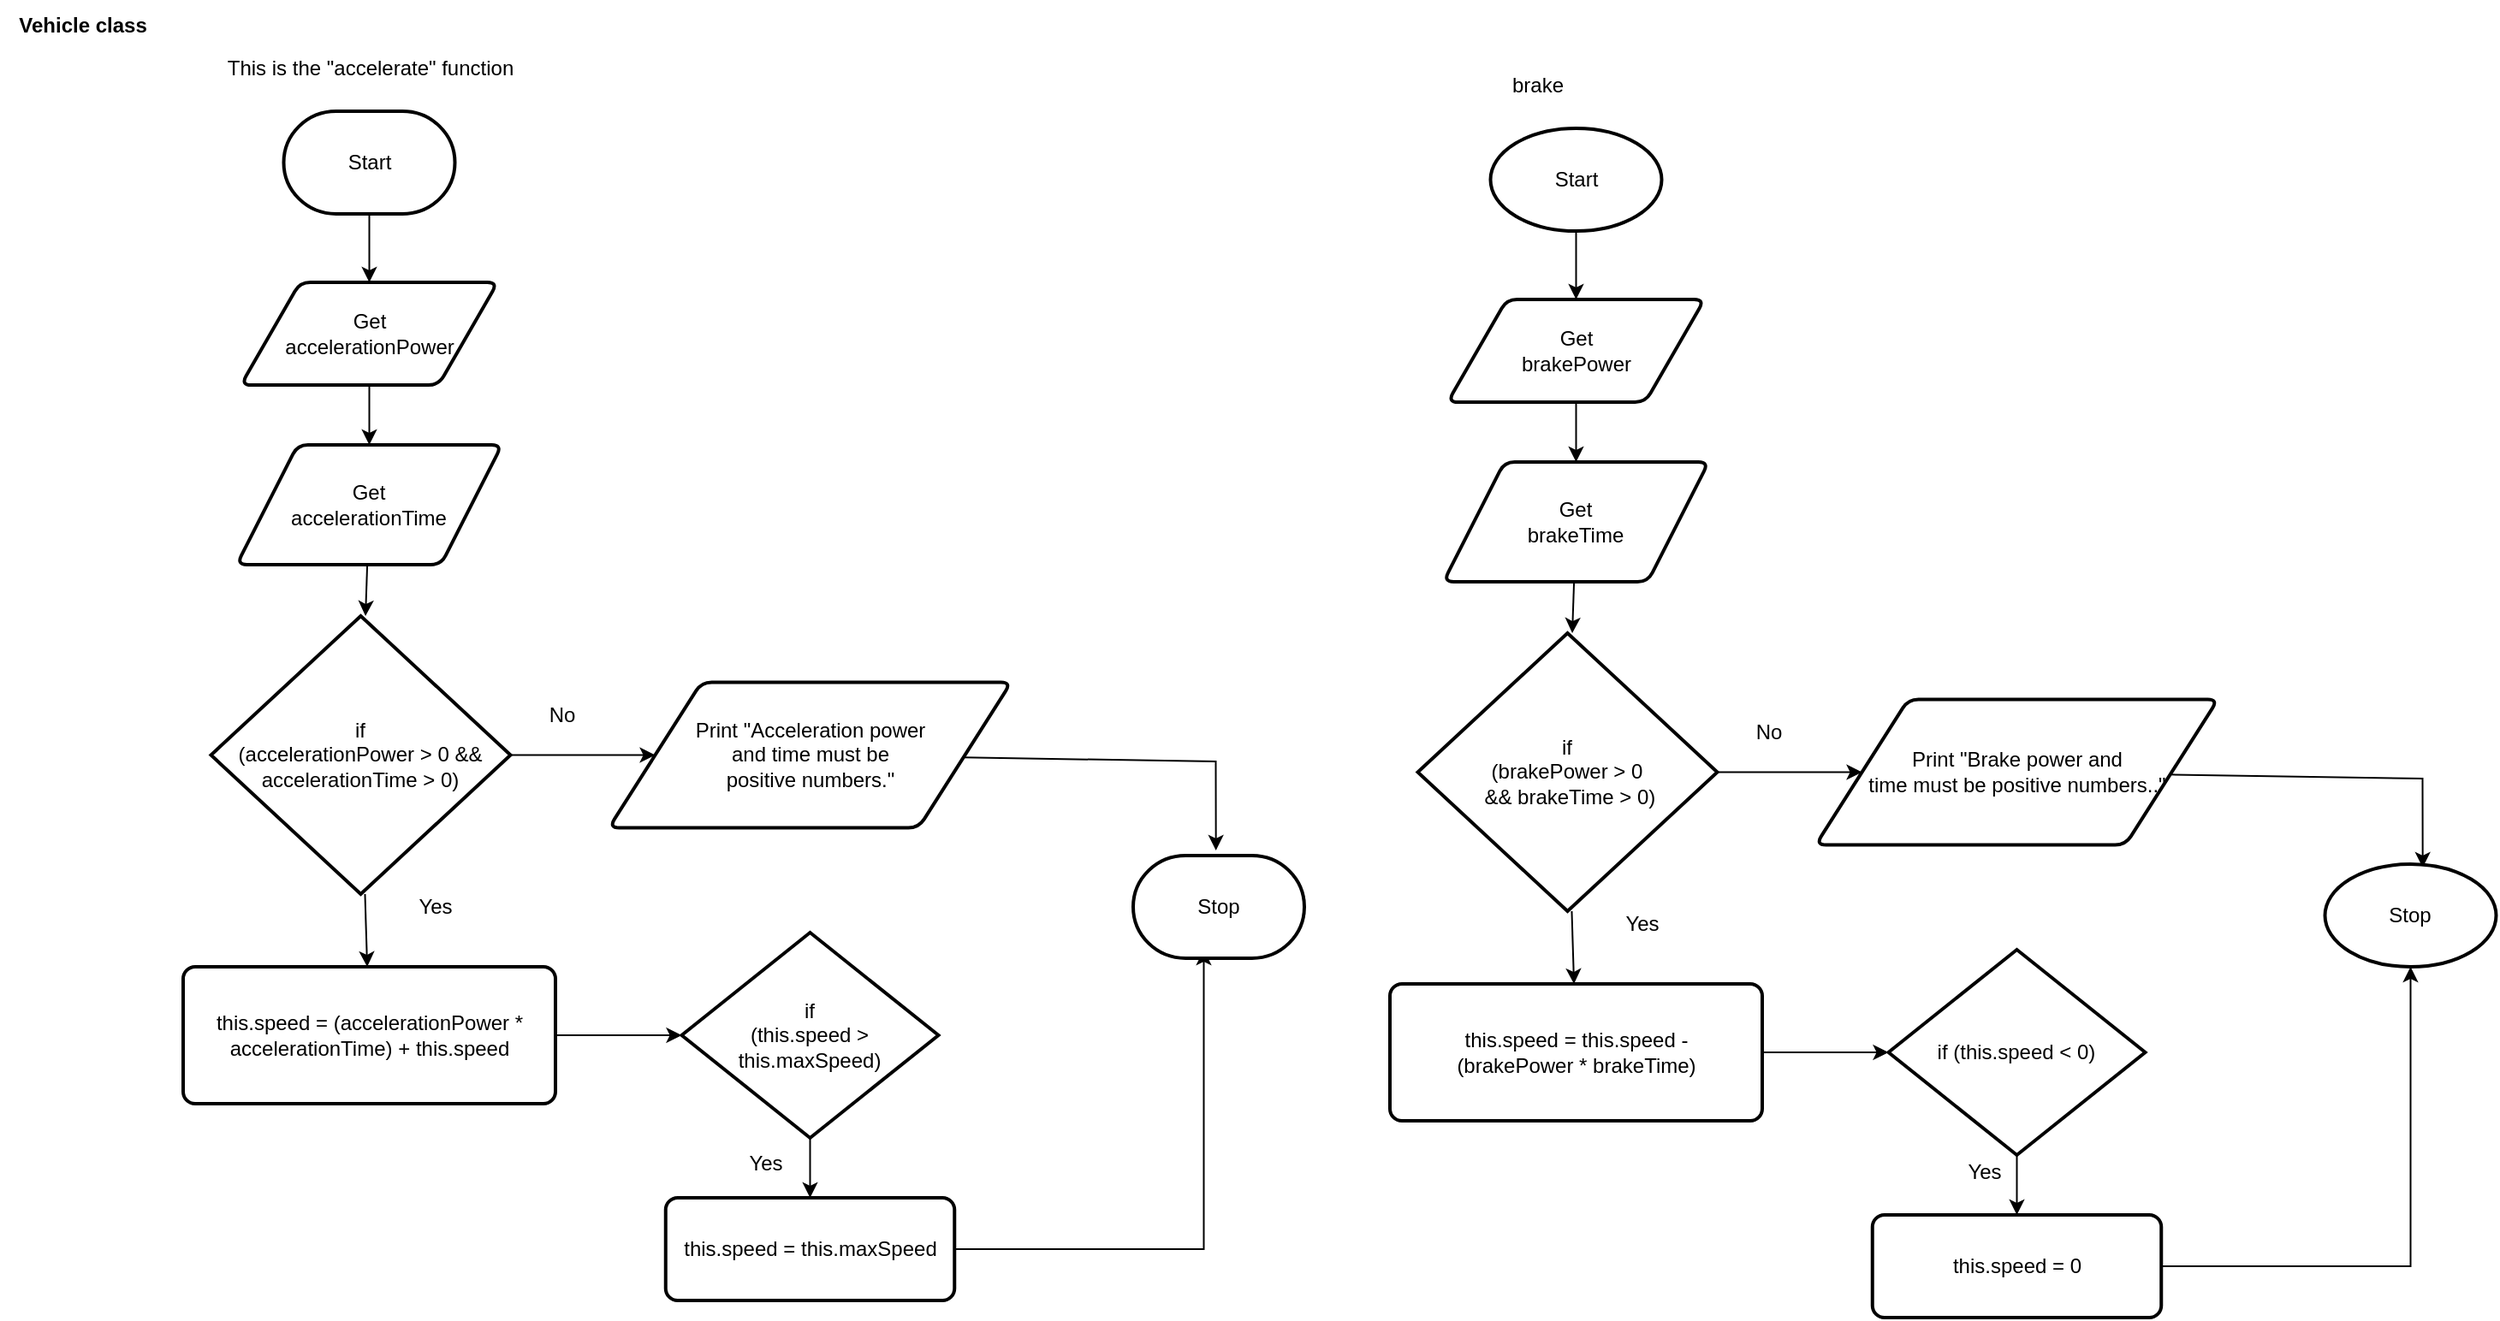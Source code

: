 <mxfile>
    <diagram id="5gMrNbhCcvMap2-kCo8e" name="Page-1">
        <mxGraphModel dx="1913" dy="658" grid="1" gridSize="5" guides="1" tooltips="1" connect="1" arrows="1" fold="1" page="1" pageScale="1" pageWidth="827" pageHeight="1169" math="0" shadow="0">
            <root>
                <mxCell id="0"/>
                <mxCell id="1" parent="0"/>
                <mxCell id="268" style="edgeStyle=none;html=1;entryX=0.5;entryY=0;entryDx=0;entryDy=0;fontSize=12;" parent="1" edge="1">
                    <mxGeometry relative="1" as="geometry">
                        <mxPoint x="370" y="340" as="sourcePoint"/>
                    </mxGeometry>
                </mxCell>
                <mxCell id="270" style="edgeStyle=none;html=1;fontSize=12;" parent="1" edge="1">
                    <mxGeometry relative="1" as="geometry">
                        <mxPoint x="408.5" y="410" as="sourcePoint"/>
                    </mxGeometry>
                </mxCell>
                <mxCell id="278" style="edgeStyle=none;html=1;entryX=0;entryY=0.5;entryDx=0;entryDy=0;fontSize=9;" parent="1" edge="1">
                    <mxGeometry relative="1" as="geometry">
                        <mxPoint x="559.5" y="210" as="sourcePoint"/>
                    </mxGeometry>
                </mxCell>
                <mxCell id="302" value="&lt;b&gt;Vehicle class&lt;/b&gt;" style="text;html=1;align=center;verticalAlign=middle;resizable=0;points=[];autosize=1;strokeColor=none;fillColor=none;" parent="1" vertex="1">
                    <mxGeometry x="-2" y="5" width="95" height="30" as="geometry"/>
                </mxCell>
                <mxCell id="414" style="edgeStyle=none;html=1;fontSize=12;" parent="1" target="365" edge="1">
                    <mxGeometry relative="1" as="geometry">
                        <mxPoint x="213.75" y="130" as="sourcePoint"/>
                    </mxGeometry>
                </mxCell>
                <mxCell id="359" value="This is the &quot;accelerate&quot; function" style="text;html=1;align=center;verticalAlign=middle;resizable=0;points=[];autosize=1;strokeColor=none;fillColor=none;" parent="1" vertex="1">
                    <mxGeometry x="118.75" y="30" width="190" height="30" as="geometry"/>
                </mxCell>
                <mxCell id="415" style="edgeStyle=none;html=1;fontSize=12;" parent="1" source="365" target="367" edge="1">
                    <mxGeometry relative="1" as="geometry"/>
                </mxCell>
                <mxCell id="365" value="Get&lt;br style=&quot;font-size: 12px;&quot;&gt;accelerationPower" style="shape=parallelogram;html=1;strokeWidth=2;perimeter=parallelogramPerimeter;whiteSpace=wrap;rounded=1;arcSize=12;size=0.23;fontSize=12;" parent="1" vertex="1">
                    <mxGeometry x="138.75" y="170" width="150" height="60" as="geometry"/>
                </mxCell>
                <mxCell id="417" style="edgeStyle=none;html=1;fontSize=12;" parent="1" source="367" target="416" edge="1">
                    <mxGeometry relative="1" as="geometry"/>
                </mxCell>
                <mxCell id="367" value="Get&lt;br style=&quot;font-size: 12px;&quot;&gt;accelerationTime" style="shape=parallelogram;html=1;strokeWidth=2;perimeter=parallelogramPerimeter;whiteSpace=wrap;rounded=1;arcSize=12;size=0.23;fontSize=12;" parent="1" vertex="1">
                    <mxGeometry x="136.25" y="265" width="155" height="70" as="geometry"/>
                </mxCell>
                <mxCell id="419" style="edgeStyle=none;html=1;fontSize=12;" parent="1" source="416" target="418" edge="1">
                    <mxGeometry relative="1" as="geometry"/>
                </mxCell>
                <mxCell id="430" style="edgeStyle=none;html=1;fontSize=12;" parent="1" source="416" target="424" edge="1">
                    <mxGeometry relative="1" as="geometry"/>
                </mxCell>
                <mxCell id="416" value="if &lt;br&gt;(accelerationPower &amp;gt; 0 &amp;amp;&amp;amp; accelerationTime &amp;gt; 0)" style="strokeWidth=2;html=1;shape=mxgraph.flowchart.decision;whiteSpace=wrap;fontSize=12;" parent="1" vertex="1">
                    <mxGeometry x="121.25" y="365" width="175" height="162.5" as="geometry"/>
                </mxCell>
                <mxCell id="421" style="edgeStyle=none;html=1;entryX=0;entryY=0.5;entryDx=0;entryDy=0;entryPerimeter=0;fontSize=12;" parent="1" source="418" target="420" edge="1">
                    <mxGeometry relative="1" as="geometry"/>
                </mxCell>
                <mxCell id="418" value="this.speed = (accelerationPower * accelerationTime) + this.speed" style="rounded=1;whiteSpace=wrap;html=1;absoluteArcSize=1;arcSize=14;strokeWidth=2;fontSize=12;" parent="1" vertex="1">
                    <mxGeometry x="105" y="570" width="217.5" height="80" as="geometry"/>
                </mxCell>
                <mxCell id="429" style="edgeStyle=none;html=1;fontSize=12;" parent="1" source="420" target="422" edge="1">
                    <mxGeometry relative="1" as="geometry"/>
                </mxCell>
                <mxCell id="420" value="if &lt;br&gt;(this.speed &amp;gt; this.maxSpeed)" style="strokeWidth=2;html=1;shape=mxgraph.flowchart.decision;whiteSpace=wrap;fontSize=12;" parent="1" vertex="1">
                    <mxGeometry x="396.25" y="550" width="150" height="120" as="geometry"/>
                </mxCell>
                <mxCell id="433" style="edgeStyle=none;rounded=0;html=1;entryX=0.5;entryY=1;entryDx=0;entryDy=0;entryPerimeter=0;fontSize=12;" parent="1" source="422" edge="1">
                    <mxGeometry relative="1" as="geometry">
                        <Array as="points">
                            <mxPoint x="701.25" y="735"/>
                        </Array>
                        <mxPoint x="701.25" y="560" as="targetPoint"/>
                    </mxGeometry>
                </mxCell>
                <mxCell id="422" value="this.speed = this.maxSpeed" style="rounded=1;whiteSpace=wrap;html=1;absoluteArcSize=1;arcSize=14;strokeWidth=2;fontSize=12;" parent="1" vertex="1">
                    <mxGeometry x="386.88" y="705" width="168.75" height="60" as="geometry"/>
                </mxCell>
                <mxCell id="431" style="edgeStyle=none;html=1;entryX=0.571;entryY=0.033;entryDx=0;entryDy=0;entryPerimeter=0;fontSize=12;rounded=0;" parent="1" source="424" edge="1">
                    <mxGeometry relative="1" as="geometry">
                        <Array as="points">
                            <mxPoint x="708.25" y="450"/>
                        </Array>
                        <mxPoint x="708.35" y="501.98" as="targetPoint"/>
                    </mxGeometry>
                </mxCell>
                <mxCell id="424" value="Print &quot;Acceleration power &lt;br&gt;and time must be &lt;br&gt;positive numbers.&quot;" style="shape=parallelogram;html=1;strokeWidth=2;perimeter=parallelogramPerimeter;whiteSpace=wrap;rounded=1;arcSize=12;size=0.23;fontSize=12;" parent="1" vertex="1">
                    <mxGeometry x="353.75" y="403.75" width="235" height="85" as="geometry"/>
                </mxCell>
                <mxCell id="428" value="Yes" style="text;html=1;align=center;verticalAlign=middle;resizable=0;points=[];autosize=1;strokeColor=none;fillColor=none;fontSize=12;" parent="1" vertex="1">
                    <mxGeometry x="232.25" y="520" width="40" height="30" as="geometry"/>
                </mxCell>
                <mxCell id="432" value="No" style="text;html=1;align=center;verticalAlign=middle;resizable=0;points=[];autosize=1;strokeColor=none;fillColor=none;fontSize=12;" parent="1" vertex="1">
                    <mxGeometry x="308.25" y="407.5" width="35" height="30" as="geometry"/>
                </mxCell>
                <mxCell id="435" style="edgeStyle=none;html=1;fontSize=12;" parent="1" source="436" target="439" edge="1">
                    <mxGeometry relative="1" as="geometry"/>
                </mxCell>
                <mxCell id="436" value="Start" style="strokeWidth=2;html=1;shape=mxgraph.flowchart.start_1;whiteSpace=wrap;" parent="1" vertex="1">
                    <mxGeometry x="868.75" y="80" width="100" height="60" as="geometry"/>
                </mxCell>
                <mxCell id="437" value="brake" style="text;html=1;align=center;verticalAlign=middle;resizable=0;points=[];autosize=1;strokeColor=none;fillColor=none;" parent="1" vertex="1">
                    <mxGeometry x="871.25" y="40" width="50" height="30" as="geometry"/>
                </mxCell>
                <mxCell id="438" style="edgeStyle=none;html=1;fontSize=12;" parent="1" source="439" target="441" edge="1">
                    <mxGeometry relative="1" as="geometry"/>
                </mxCell>
                <mxCell id="439" value="Get&lt;br&gt;brakePower" style="shape=parallelogram;html=1;strokeWidth=2;perimeter=parallelogramPerimeter;whiteSpace=wrap;rounded=1;arcSize=12;size=0.23;fontSize=12;" parent="1" vertex="1">
                    <mxGeometry x="843.75" y="180" width="150" height="60" as="geometry"/>
                </mxCell>
                <mxCell id="440" style="edgeStyle=none;html=1;fontSize=12;" parent="1" source="441" target="444" edge="1">
                    <mxGeometry relative="1" as="geometry"/>
                </mxCell>
                <mxCell id="441" value="Get&lt;br style=&quot;font-size: 12px;&quot;&gt;brakeTime" style="shape=parallelogram;html=1;strokeWidth=2;perimeter=parallelogramPerimeter;whiteSpace=wrap;rounded=1;arcSize=12;size=0.23;fontSize=12;" parent="1" vertex="1">
                    <mxGeometry x="841.25" y="275" width="155" height="70" as="geometry"/>
                </mxCell>
                <mxCell id="442" style="edgeStyle=none;html=1;fontSize=12;" parent="1" source="444" target="446" edge="1">
                    <mxGeometry relative="1" as="geometry"/>
                </mxCell>
                <mxCell id="443" style="edgeStyle=none;html=1;fontSize=12;" parent="1" source="444" target="452" edge="1">
                    <mxGeometry relative="1" as="geometry"/>
                </mxCell>
                <mxCell id="444" value="if &lt;br&gt;(brakePower &amp;gt; 0&lt;br&gt;&amp;nbsp;&amp;amp;&amp;amp; brakeTime &amp;gt; 0)" style="strokeWidth=2;html=1;shape=mxgraph.flowchart.decision;whiteSpace=wrap;fontSize=12;" parent="1" vertex="1">
                    <mxGeometry x="826.25" y="375" width="175" height="162.5" as="geometry"/>
                </mxCell>
                <mxCell id="445" style="edgeStyle=none;html=1;entryX=0;entryY=0.5;entryDx=0;entryDy=0;entryPerimeter=0;fontSize=12;" parent="1" source="446" target="448" edge="1">
                    <mxGeometry relative="1" as="geometry"/>
                </mxCell>
                <mxCell id="446" value="this.speed = this.speed - &lt;br&gt;(brakePower * brakeTime)" style="rounded=1;whiteSpace=wrap;html=1;absoluteArcSize=1;arcSize=14;strokeWidth=2;fontSize=12;" parent="1" vertex="1">
                    <mxGeometry x="810" y="580" width="217.5" height="80" as="geometry"/>
                </mxCell>
                <mxCell id="447" style="edgeStyle=none;html=1;fontSize=12;" parent="1" source="448" target="450" edge="1">
                    <mxGeometry relative="1" as="geometry"/>
                </mxCell>
                <mxCell id="448" value="if (this.speed &amp;lt; 0)" style="strokeWidth=2;html=1;shape=mxgraph.flowchart.decision;whiteSpace=wrap;fontSize=12;" parent="1" vertex="1">
                    <mxGeometry x="1101.25" y="560" width="150" height="120" as="geometry"/>
                </mxCell>
                <mxCell id="449" style="edgeStyle=none;rounded=0;html=1;entryX=0.5;entryY=1;entryDx=0;entryDy=0;entryPerimeter=0;fontSize=12;" parent="1" source="450" target="453" edge="1">
                    <mxGeometry relative="1" as="geometry">
                        <Array as="points">
                            <mxPoint x="1406.25" y="745"/>
                        </Array>
                    </mxGeometry>
                </mxCell>
                <mxCell id="450" value="this.speed = 0" style="rounded=1;whiteSpace=wrap;html=1;absoluteArcSize=1;arcSize=14;strokeWidth=2;fontSize=12;" parent="1" vertex="1">
                    <mxGeometry x="1091.88" y="715" width="168.75" height="60" as="geometry"/>
                </mxCell>
                <mxCell id="451" style="edgeStyle=none;html=1;entryX=0.571;entryY=0.033;entryDx=0;entryDy=0;entryPerimeter=0;fontSize=12;rounded=0;" parent="1" source="452" target="453" edge="1">
                    <mxGeometry relative="1" as="geometry">
                        <Array as="points">
                            <mxPoint x="1413.25" y="460"/>
                        </Array>
                    </mxGeometry>
                </mxCell>
                <mxCell id="452" value="Print &quot;Brake power and &lt;br&gt;time must be positive numbers..&quot;" style="shape=parallelogram;html=1;strokeWidth=2;perimeter=parallelogramPerimeter;whiteSpace=wrap;rounded=1;arcSize=12;size=0.23;fontSize=12;" parent="1" vertex="1">
                    <mxGeometry x="1058.75" y="413.75" width="235" height="85" as="geometry"/>
                </mxCell>
                <mxCell id="453" value="Stop" style="strokeWidth=2;html=1;shape=mxgraph.flowchart.start_1;whiteSpace=wrap;" parent="1" vertex="1">
                    <mxGeometry x="1356.25" y="510" width="100" height="60" as="geometry"/>
                </mxCell>
                <mxCell id="454" value="Yes" style="text;html=1;align=center;verticalAlign=middle;resizable=0;points=[];autosize=1;strokeColor=none;fillColor=none;fontSize=12;" parent="1" vertex="1">
                    <mxGeometry x="937.25" y="530" width="40" height="30" as="geometry"/>
                </mxCell>
                <mxCell id="455" value="No" style="text;html=1;align=center;verticalAlign=middle;resizable=0;points=[];autosize=1;strokeColor=none;fillColor=none;fontSize=12;" parent="1" vertex="1">
                    <mxGeometry x="1013.25" y="417.5" width="35" height="30" as="geometry"/>
                </mxCell>
                <mxCell id="456" value="Yes" style="text;html=1;align=center;verticalAlign=middle;resizable=0;points=[];autosize=1;strokeColor=none;fillColor=none;fontSize=12;" parent="1" vertex="1">
                    <mxGeometry x="1137" y="675" width="40" height="30" as="geometry"/>
                </mxCell>
                <mxCell id="457" value="Yes" style="text;html=1;align=center;verticalAlign=middle;resizable=0;points=[];autosize=1;strokeColor=none;fillColor=none;fontSize=12;" parent="1" vertex="1">
                    <mxGeometry x="425" y="670" width="40" height="30" as="geometry"/>
                </mxCell>
                <mxCell id="458" value="Start" style="strokeWidth=2;html=1;shape=mxgraph.flowchart.terminator;whiteSpace=wrap;" vertex="1" parent="1">
                    <mxGeometry x="163.75" y="70" width="100" height="60" as="geometry"/>
                </mxCell>
                <mxCell id="459" value="Stop" style="strokeWidth=2;html=1;shape=mxgraph.flowchart.terminator;whiteSpace=wrap;" vertex="1" parent="1">
                    <mxGeometry x="660" y="505" width="100" height="60" as="geometry"/>
                </mxCell>
            </root>
        </mxGraphModel>
    </diagram>
</mxfile>